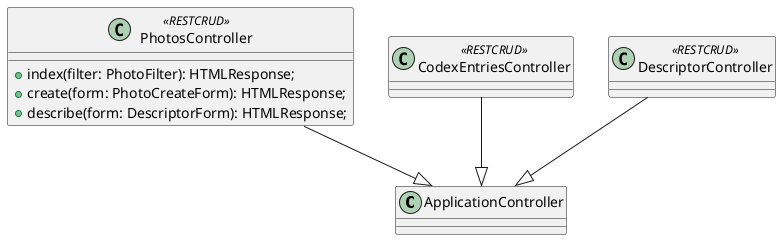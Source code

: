 @startuml Controllers

class ApplicationController {

} 

PhotosController --|> ApplicationController
class PhotosController <<RESTCRUD>> {
    + index(filter: PhotoFilter): HTMLResponse;
    + create(form: PhotoCreateForm): HTMLResponse;
    + describe(form: DescriptorForm): HTMLResponse;
}

CodexEntriesController --|> ApplicationController
class CodexEntriesController <<RESTCRUD>> {

} 

DescriptorController --|> ApplicationController
class DescriptorController <<RESTCRUD>> {

} 
 
@enduml
